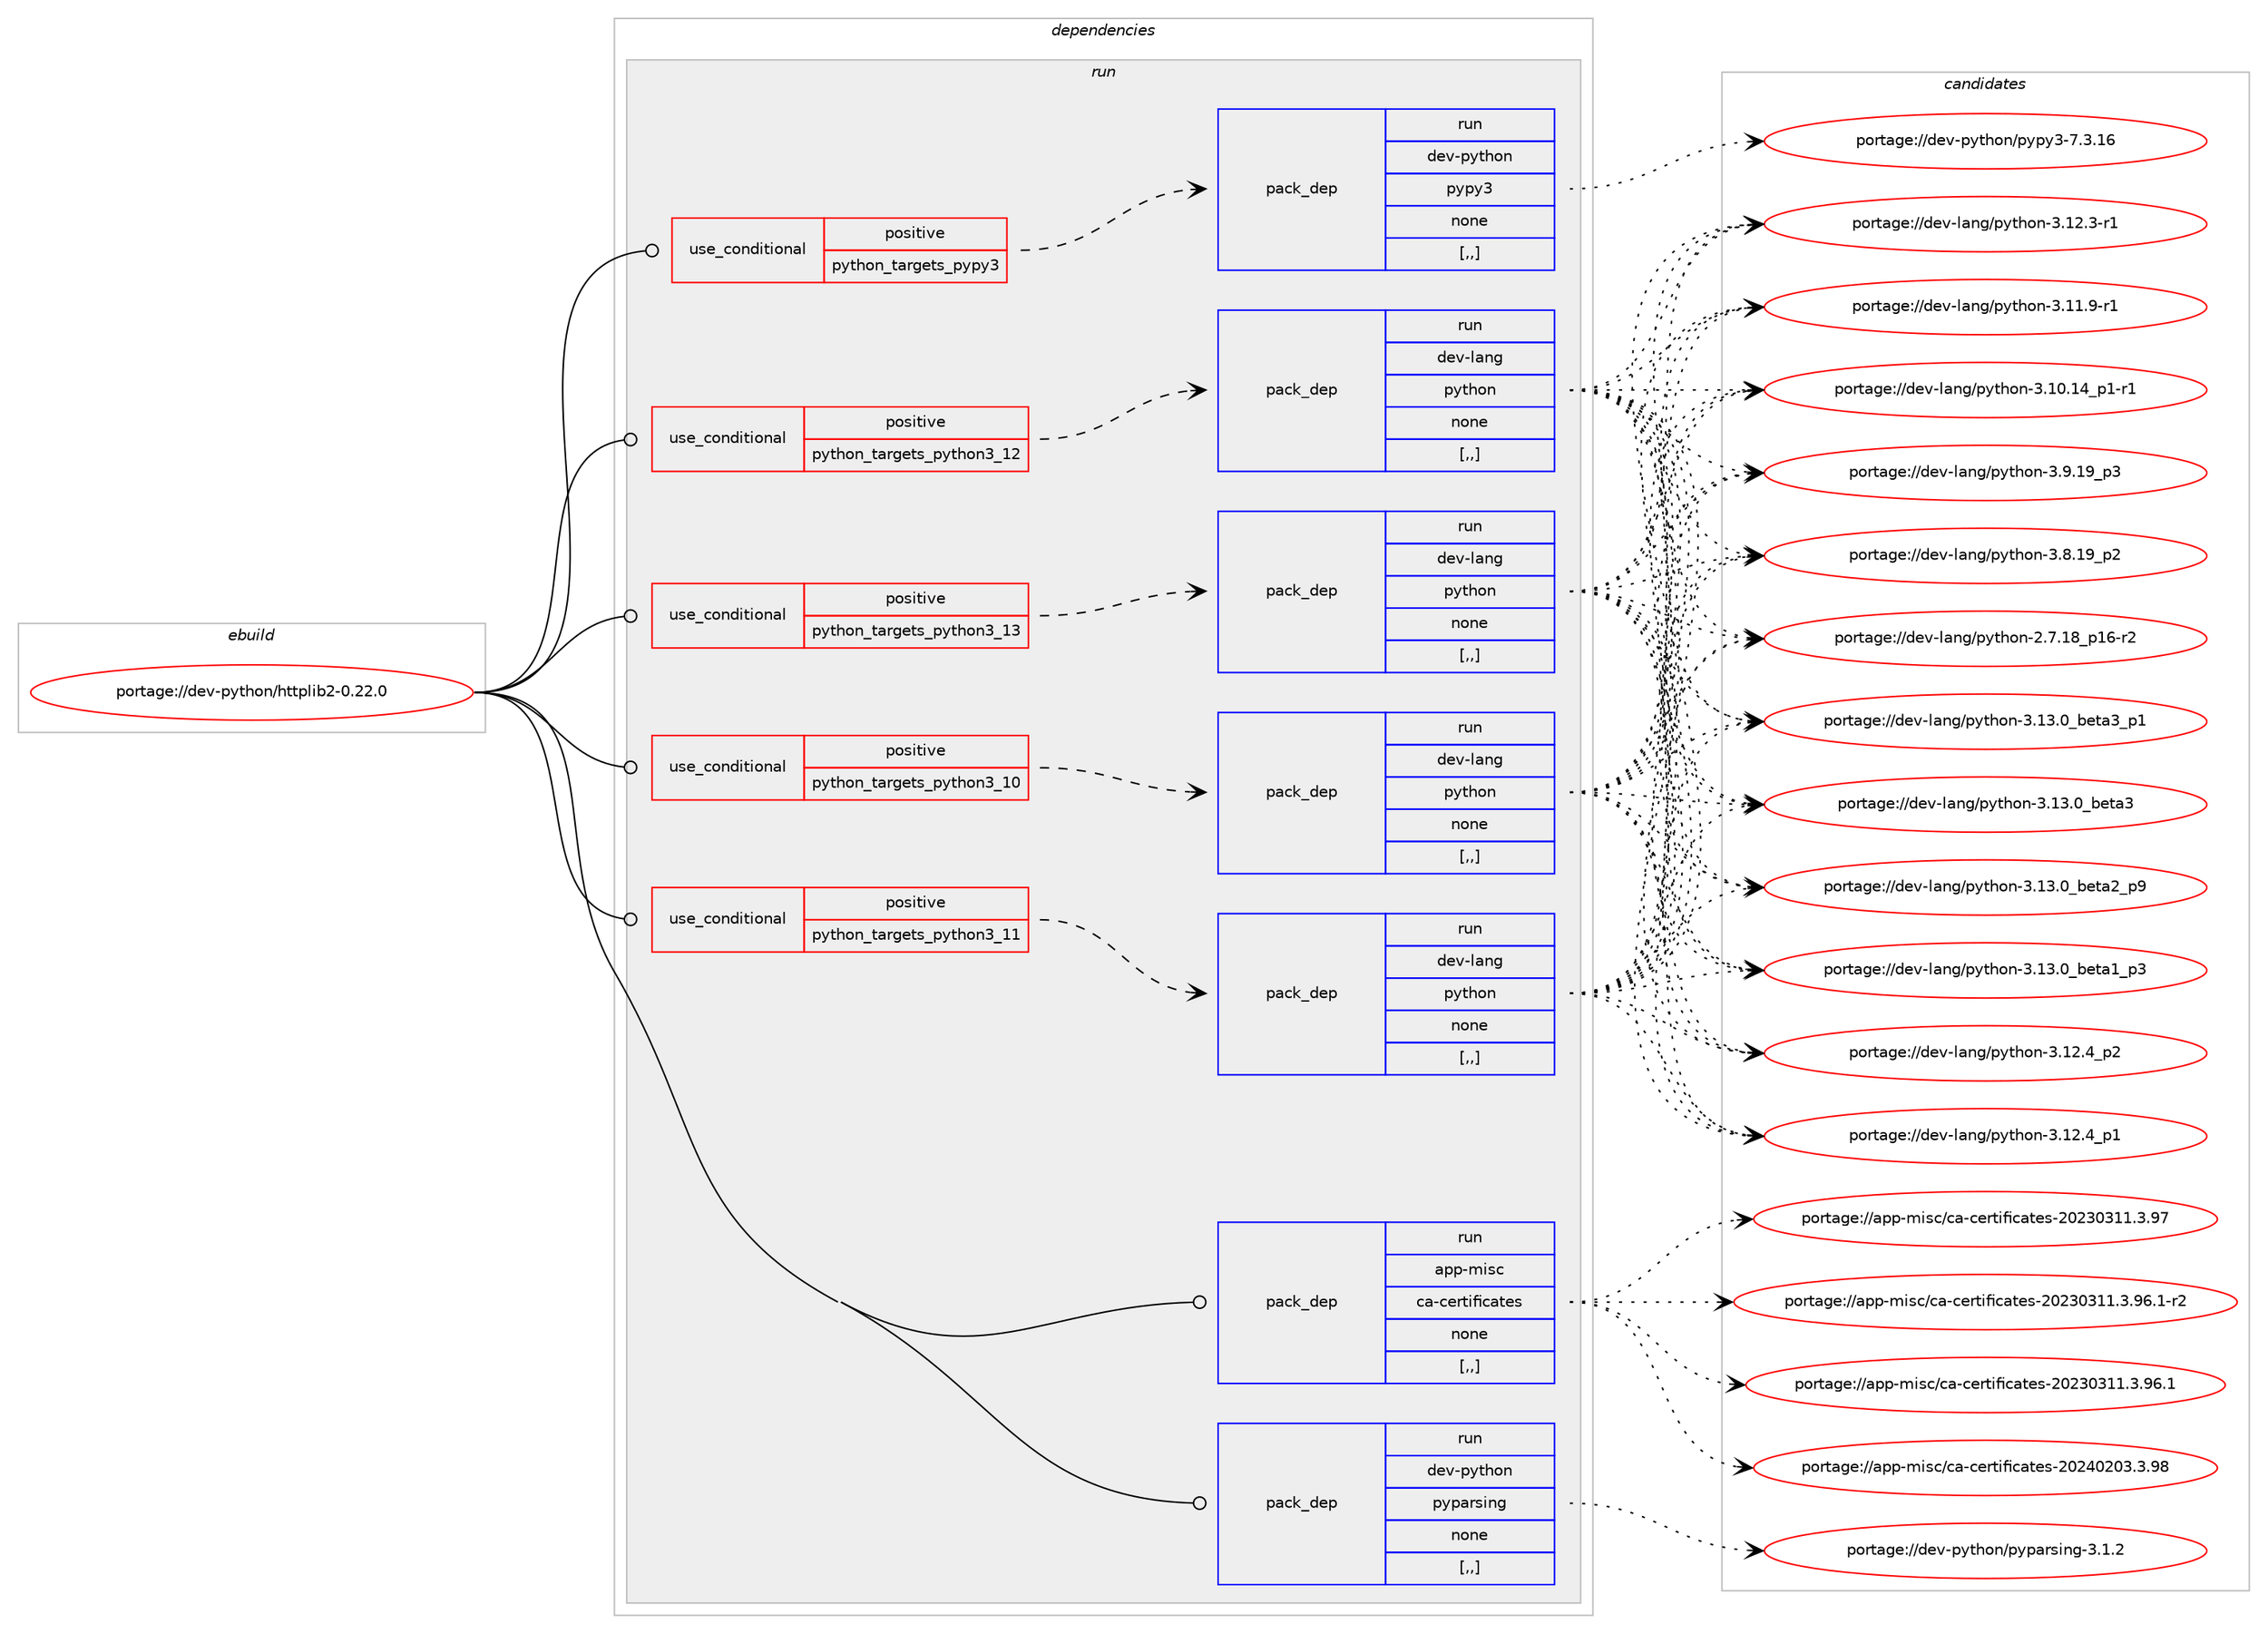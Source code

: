 digraph prolog {

# *************
# Graph options
# *************

newrank=true;
concentrate=true;
compound=true;
graph [rankdir=LR,fontname=Helvetica,fontsize=10,ranksep=1.5];#, ranksep=2.5, nodesep=0.2];
edge  [arrowhead=vee];
node  [fontname=Helvetica,fontsize=10];

# **********
# The ebuild
# **********

subgraph cluster_leftcol {
color=gray;
label=<<i>ebuild</i>>;
id [label="portage://dev-python/httplib2-0.22.0", color=red, width=4, href="../dev-python/httplib2-0.22.0.svg"];
}

# ****************
# The dependencies
# ****************

subgraph cluster_midcol {
color=gray;
label=<<i>dependencies</i>>;
subgraph cluster_compile {
fillcolor="#eeeeee";
style=filled;
label=<<i>compile</i>>;
}
subgraph cluster_compileandrun {
fillcolor="#eeeeee";
style=filled;
label=<<i>compile and run</i>>;
}
subgraph cluster_run {
fillcolor="#eeeeee";
style=filled;
label=<<i>run</i>>;
subgraph cond33228 {
dependency147240 [label=<<TABLE BORDER="0" CELLBORDER="1" CELLSPACING="0" CELLPADDING="4"><TR><TD ROWSPAN="3" CELLPADDING="10">use_conditional</TD></TR><TR><TD>positive</TD></TR><TR><TD>python_targets_pypy3</TD></TR></TABLE>>, shape=none, color=red];
subgraph pack112763 {
dependency147241 [label=<<TABLE BORDER="0" CELLBORDER="1" CELLSPACING="0" CELLPADDING="4" WIDTH="220"><TR><TD ROWSPAN="6" CELLPADDING="30">pack_dep</TD></TR><TR><TD WIDTH="110">run</TD></TR><TR><TD>dev-python</TD></TR><TR><TD>pypy3</TD></TR><TR><TD>none</TD></TR><TR><TD>[,,]</TD></TR></TABLE>>, shape=none, color=blue];
}
dependency147240:e -> dependency147241:w [weight=20,style="dashed",arrowhead="vee"];
}
id:e -> dependency147240:w [weight=20,style="solid",arrowhead="odot"];
subgraph cond33229 {
dependency147242 [label=<<TABLE BORDER="0" CELLBORDER="1" CELLSPACING="0" CELLPADDING="4"><TR><TD ROWSPAN="3" CELLPADDING="10">use_conditional</TD></TR><TR><TD>positive</TD></TR><TR><TD>python_targets_python3_10</TD></TR></TABLE>>, shape=none, color=red];
subgraph pack112764 {
dependency147243 [label=<<TABLE BORDER="0" CELLBORDER="1" CELLSPACING="0" CELLPADDING="4" WIDTH="220"><TR><TD ROWSPAN="6" CELLPADDING="30">pack_dep</TD></TR><TR><TD WIDTH="110">run</TD></TR><TR><TD>dev-lang</TD></TR><TR><TD>python</TD></TR><TR><TD>none</TD></TR><TR><TD>[,,]</TD></TR></TABLE>>, shape=none, color=blue];
}
dependency147242:e -> dependency147243:w [weight=20,style="dashed",arrowhead="vee"];
}
id:e -> dependency147242:w [weight=20,style="solid",arrowhead="odot"];
subgraph cond33230 {
dependency147244 [label=<<TABLE BORDER="0" CELLBORDER="1" CELLSPACING="0" CELLPADDING="4"><TR><TD ROWSPAN="3" CELLPADDING="10">use_conditional</TD></TR><TR><TD>positive</TD></TR><TR><TD>python_targets_python3_11</TD></TR></TABLE>>, shape=none, color=red];
subgraph pack112765 {
dependency147245 [label=<<TABLE BORDER="0" CELLBORDER="1" CELLSPACING="0" CELLPADDING="4" WIDTH="220"><TR><TD ROWSPAN="6" CELLPADDING="30">pack_dep</TD></TR><TR><TD WIDTH="110">run</TD></TR><TR><TD>dev-lang</TD></TR><TR><TD>python</TD></TR><TR><TD>none</TD></TR><TR><TD>[,,]</TD></TR></TABLE>>, shape=none, color=blue];
}
dependency147244:e -> dependency147245:w [weight=20,style="dashed",arrowhead="vee"];
}
id:e -> dependency147244:w [weight=20,style="solid",arrowhead="odot"];
subgraph cond33231 {
dependency147246 [label=<<TABLE BORDER="0" CELLBORDER="1" CELLSPACING="0" CELLPADDING="4"><TR><TD ROWSPAN="3" CELLPADDING="10">use_conditional</TD></TR><TR><TD>positive</TD></TR><TR><TD>python_targets_python3_12</TD></TR></TABLE>>, shape=none, color=red];
subgraph pack112766 {
dependency147247 [label=<<TABLE BORDER="0" CELLBORDER="1" CELLSPACING="0" CELLPADDING="4" WIDTH="220"><TR><TD ROWSPAN="6" CELLPADDING="30">pack_dep</TD></TR><TR><TD WIDTH="110">run</TD></TR><TR><TD>dev-lang</TD></TR><TR><TD>python</TD></TR><TR><TD>none</TD></TR><TR><TD>[,,]</TD></TR></TABLE>>, shape=none, color=blue];
}
dependency147246:e -> dependency147247:w [weight=20,style="dashed",arrowhead="vee"];
}
id:e -> dependency147246:w [weight=20,style="solid",arrowhead="odot"];
subgraph cond33232 {
dependency147248 [label=<<TABLE BORDER="0" CELLBORDER="1" CELLSPACING="0" CELLPADDING="4"><TR><TD ROWSPAN="3" CELLPADDING="10">use_conditional</TD></TR><TR><TD>positive</TD></TR><TR><TD>python_targets_python3_13</TD></TR></TABLE>>, shape=none, color=red];
subgraph pack112767 {
dependency147249 [label=<<TABLE BORDER="0" CELLBORDER="1" CELLSPACING="0" CELLPADDING="4" WIDTH="220"><TR><TD ROWSPAN="6" CELLPADDING="30">pack_dep</TD></TR><TR><TD WIDTH="110">run</TD></TR><TR><TD>dev-lang</TD></TR><TR><TD>python</TD></TR><TR><TD>none</TD></TR><TR><TD>[,,]</TD></TR></TABLE>>, shape=none, color=blue];
}
dependency147248:e -> dependency147249:w [weight=20,style="dashed",arrowhead="vee"];
}
id:e -> dependency147248:w [weight=20,style="solid",arrowhead="odot"];
subgraph pack112768 {
dependency147250 [label=<<TABLE BORDER="0" CELLBORDER="1" CELLSPACING="0" CELLPADDING="4" WIDTH="220"><TR><TD ROWSPAN="6" CELLPADDING="30">pack_dep</TD></TR><TR><TD WIDTH="110">run</TD></TR><TR><TD>app-misc</TD></TR><TR><TD>ca-certificates</TD></TR><TR><TD>none</TD></TR><TR><TD>[,,]</TD></TR></TABLE>>, shape=none, color=blue];
}
id:e -> dependency147250:w [weight=20,style="solid",arrowhead="odot"];
subgraph pack112769 {
dependency147251 [label=<<TABLE BORDER="0" CELLBORDER="1" CELLSPACING="0" CELLPADDING="4" WIDTH="220"><TR><TD ROWSPAN="6" CELLPADDING="30">pack_dep</TD></TR><TR><TD WIDTH="110">run</TD></TR><TR><TD>dev-python</TD></TR><TR><TD>pyparsing</TD></TR><TR><TD>none</TD></TR><TR><TD>[,,]</TD></TR></TABLE>>, shape=none, color=blue];
}
id:e -> dependency147251:w [weight=20,style="solid",arrowhead="odot"];
}
}

# **************
# The candidates
# **************

subgraph cluster_choices {
rank=same;
color=gray;
label=<<i>candidates</i>>;

subgraph choice112763 {
color=black;
nodesep=1;
choice10010111845112121116104111110471121211121215145554651464954 [label="portage://dev-python/pypy3-7.3.16", color=red, width=4,href="../dev-python/pypy3-7.3.16.svg"];
dependency147241:e -> choice10010111845112121116104111110471121211121215145554651464954:w [style=dotted,weight="100"];
}
subgraph choice112764 {
color=black;
nodesep=1;
choice10010111845108971101034711212111610411111045514649514648959810111697519511249 [label="portage://dev-lang/python-3.13.0_beta3_p1", color=red, width=4,href="../dev-lang/python-3.13.0_beta3_p1.svg"];
choice1001011184510897110103471121211161041111104551464951464895981011169751 [label="portage://dev-lang/python-3.13.0_beta3", color=red, width=4,href="../dev-lang/python-3.13.0_beta3.svg"];
choice10010111845108971101034711212111610411111045514649514648959810111697509511257 [label="portage://dev-lang/python-3.13.0_beta2_p9", color=red, width=4,href="../dev-lang/python-3.13.0_beta2_p9.svg"];
choice10010111845108971101034711212111610411111045514649514648959810111697499511251 [label="portage://dev-lang/python-3.13.0_beta1_p3", color=red, width=4,href="../dev-lang/python-3.13.0_beta1_p3.svg"];
choice100101118451089711010347112121116104111110455146495046529511250 [label="portage://dev-lang/python-3.12.4_p2", color=red, width=4,href="../dev-lang/python-3.12.4_p2.svg"];
choice100101118451089711010347112121116104111110455146495046529511249 [label="portage://dev-lang/python-3.12.4_p1", color=red, width=4,href="../dev-lang/python-3.12.4_p1.svg"];
choice100101118451089711010347112121116104111110455146495046514511449 [label="portage://dev-lang/python-3.12.3-r1", color=red, width=4,href="../dev-lang/python-3.12.3-r1.svg"];
choice100101118451089711010347112121116104111110455146494946574511449 [label="portage://dev-lang/python-3.11.9-r1", color=red, width=4,href="../dev-lang/python-3.11.9-r1.svg"];
choice100101118451089711010347112121116104111110455146494846495295112494511449 [label="portage://dev-lang/python-3.10.14_p1-r1", color=red, width=4,href="../dev-lang/python-3.10.14_p1-r1.svg"];
choice100101118451089711010347112121116104111110455146574649579511251 [label="portage://dev-lang/python-3.9.19_p3", color=red, width=4,href="../dev-lang/python-3.9.19_p3.svg"];
choice100101118451089711010347112121116104111110455146564649579511250 [label="portage://dev-lang/python-3.8.19_p2", color=red, width=4,href="../dev-lang/python-3.8.19_p2.svg"];
choice100101118451089711010347112121116104111110455046554649569511249544511450 [label="portage://dev-lang/python-2.7.18_p16-r2", color=red, width=4,href="../dev-lang/python-2.7.18_p16-r2.svg"];
dependency147243:e -> choice10010111845108971101034711212111610411111045514649514648959810111697519511249:w [style=dotted,weight="100"];
dependency147243:e -> choice1001011184510897110103471121211161041111104551464951464895981011169751:w [style=dotted,weight="100"];
dependency147243:e -> choice10010111845108971101034711212111610411111045514649514648959810111697509511257:w [style=dotted,weight="100"];
dependency147243:e -> choice10010111845108971101034711212111610411111045514649514648959810111697499511251:w [style=dotted,weight="100"];
dependency147243:e -> choice100101118451089711010347112121116104111110455146495046529511250:w [style=dotted,weight="100"];
dependency147243:e -> choice100101118451089711010347112121116104111110455146495046529511249:w [style=dotted,weight="100"];
dependency147243:e -> choice100101118451089711010347112121116104111110455146495046514511449:w [style=dotted,weight="100"];
dependency147243:e -> choice100101118451089711010347112121116104111110455146494946574511449:w [style=dotted,weight="100"];
dependency147243:e -> choice100101118451089711010347112121116104111110455146494846495295112494511449:w [style=dotted,weight="100"];
dependency147243:e -> choice100101118451089711010347112121116104111110455146574649579511251:w [style=dotted,weight="100"];
dependency147243:e -> choice100101118451089711010347112121116104111110455146564649579511250:w [style=dotted,weight="100"];
dependency147243:e -> choice100101118451089711010347112121116104111110455046554649569511249544511450:w [style=dotted,weight="100"];
}
subgraph choice112765 {
color=black;
nodesep=1;
choice10010111845108971101034711212111610411111045514649514648959810111697519511249 [label="portage://dev-lang/python-3.13.0_beta3_p1", color=red, width=4,href="../dev-lang/python-3.13.0_beta3_p1.svg"];
choice1001011184510897110103471121211161041111104551464951464895981011169751 [label="portage://dev-lang/python-3.13.0_beta3", color=red, width=4,href="../dev-lang/python-3.13.0_beta3.svg"];
choice10010111845108971101034711212111610411111045514649514648959810111697509511257 [label="portage://dev-lang/python-3.13.0_beta2_p9", color=red, width=4,href="../dev-lang/python-3.13.0_beta2_p9.svg"];
choice10010111845108971101034711212111610411111045514649514648959810111697499511251 [label="portage://dev-lang/python-3.13.0_beta1_p3", color=red, width=4,href="../dev-lang/python-3.13.0_beta1_p3.svg"];
choice100101118451089711010347112121116104111110455146495046529511250 [label="portage://dev-lang/python-3.12.4_p2", color=red, width=4,href="../dev-lang/python-3.12.4_p2.svg"];
choice100101118451089711010347112121116104111110455146495046529511249 [label="portage://dev-lang/python-3.12.4_p1", color=red, width=4,href="../dev-lang/python-3.12.4_p1.svg"];
choice100101118451089711010347112121116104111110455146495046514511449 [label="portage://dev-lang/python-3.12.3-r1", color=red, width=4,href="../dev-lang/python-3.12.3-r1.svg"];
choice100101118451089711010347112121116104111110455146494946574511449 [label="portage://dev-lang/python-3.11.9-r1", color=red, width=4,href="../dev-lang/python-3.11.9-r1.svg"];
choice100101118451089711010347112121116104111110455146494846495295112494511449 [label="portage://dev-lang/python-3.10.14_p1-r1", color=red, width=4,href="../dev-lang/python-3.10.14_p1-r1.svg"];
choice100101118451089711010347112121116104111110455146574649579511251 [label="portage://dev-lang/python-3.9.19_p3", color=red, width=4,href="../dev-lang/python-3.9.19_p3.svg"];
choice100101118451089711010347112121116104111110455146564649579511250 [label="portage://dev-lang/python-3.8.19_p2", color=red, width=4,href="../dev-lang/python-3.8.19_p2.svg"];
choice100101118451089711010347112121116104111110455046554649569511249544511450 [label="portage://dev-lang/python-2.7.18_p16-r2", color=red, width=4,href="../dev-lang/python-2.7.18_p16-r2.svg"];
dependency147245:e -> choice10010111845108971101034711212111610411111045514649514648959810111697519511249:w [style=dotted,weight="100"];
dependency147245:e -> choice1001011184510897110103471121211161041111104551464951464895981011169751:w [style=dotted,weight="100"];
dependency147245:e -> choice10010111845108971101034711212111610411111045514649514648959810111697509511257:w [style=dotted,weight="100"];
dependency147245:e -> choice10010111845108971101034711212111610411111045514649514648959810111697499511251:w [style=dotted,weight="100"];
dependency147245:e -> choice100101118451089711010347112121116104111110455146495046529511250:w [style=dotted,weight="100"];
dependency147245:e -> choice100101118451089711010347112121116104111110455146495046529511249:w [style=dotted,weight="100"];
dependency147245:e -> choice100101118451089711010347112121116104111110455146495046514511449:w [style=dotted,weight="100"];
dependency147245:e -> choice100101118451089711010347112121116104111110455146494946574511449:w [style=dotted,weight="100"];
dependency147245:e -> choice100101118451089711010347112121116104111110455146494846495295112494511449:w [style=dotted,weight="100"];
dependency147245:e -> choice100101118451089711010347112121116104111110455146574649579511251:w [style=dotted,weight="100"];
dependency147245:e -> choice100101118451089711010347112121116104111110455146564649579511250:w [style=dotted,weight="100"];
dependency147245:e -> choice100101118451089711010347112121116104111110455046554649569511249544511450:w [style=dotted,weight="100"];
}
subgraph choice112766 {
color=black;
nodesep=1;
choice10010111845108971101034711212111610411111045514649514648959810111697519511249 [label="portage://dev-lang/python-3.13.0_beta3_p1", color=red, width=4,href="../dev-lang/python-3.13.0_beta3_p1.svg"];
choice1001011184510897110103471121211161041111104551464951464895981011169751 [label="portage://dev-lang/python-3.13.0_beta3", color=red, width=4,href="../dev-lang/python-3.13.0_beta3.svg"];
choice10010111845108971101034711212111610411111045514649514648959810111697509511257 [label="portage://dev-lang/python-3.13.0_beta2_p9", color=red, width=4,href="../dev-lang/python-3.13.0_beta2_p9.svg"];
choice10010111845108971101034711212111610411111045514649514648959810111697499511251 [label="portage://dev-lang/python-3.13.0_beta1_p3", color=red, width=4,href="../dev-lang/python-3.13.0_beta1_p3.svg"];
choice100101118451089711010347112121116104111110455146495046529511250 [label="portage://dev-lang/python-3.12.4_p2", color=red, width=4,href="../dev-lang/python-3.12.4_p2.svg"];
choice100101118451089711010347112121116104111110455146495046529511249 [label="portage://dev-lang/python-3.12.4_p1", color=red, width=4,href="../dev-lang/python-3.12.4_p1.svg"];
choice100101118451089711010347112121116104111110455146495046514511449 [label="portage://dev-lang/python-3.12.3-r1", color=red, width=4,href="../dev-lang/python-3.12.3-r1.svg"];
choice100101118451089711010347112121116104111110455146494946574511449 [label="portage://dev-lang/python-3.11.9-r1", color=red, width=4,href="../dev-lang/python-3.11.9-r1.svg"];
choice100101118451089711010347112121116104111110455146494846495295112494511449 [label="portage://dev-lang/python-3.10.14_p1-r1", color=red, width=4,href="../dev-lang/python-3.10.14_p1-r1.svg"];
choice100101118451089711010347112121116104111110455146574649579511251 [label="portage://dev-lang/python-3.9.19_p3", color=red, width=4,href="../dev-lang/python-3.9.19_p3.svg"];
choice100101118451089711010347112121116104111110455146564649579511250 [label="portage://dev-lang/python-3.8.19_p2", color=red, width=4,href="../dev-lang/python-3.8.19_p2.svg"];
choice100101118451089711010347112121116104111110455046554649569511249544511450 [label="portage://dev-lang/python-2.7.18_p16-r2", color=red, width=4,href="../dev-lang/python-2.7.18_p16-r2.svg"];
dependency147247:e -> choice10010111845108971101034711212111610411111045514649514648959810111697519511249:w [style=dotted,weight="100"];
dependency147247:e -> choice1001011184510897110103471121211161041111104551464951464895981011169751:w [style=dotted,weight="100"];
dependency147247:e -> choice10010111845108971101034711212111610411111045514649514648959810111697509511257:w [style=dotted,weight="100"];
dependency147247:e -> choice10010111845108971101034711212111610411111045514649514648959810111697499511251:w [style=dotted,weight="100"];
dependency147247:e -> choice100101118451089711010347112121116104111110455146495046529511250:w [style=dotted,weight="100"];
dependency147247:e -> choice100101118451089711010347112121116104111110455146495046529511249:w [style=dotted,weight="100"];
dependency147247:e -> choice100101118451089711010347112121116104111110455146495046514511449:w [style=dotted,weight="100"];
dependency147247:e -> choice100101118451089711010347112121116104111110455146494946574511449:w [style=dotted,weight="100"];
dependency147247:e -> choice100101118451089711010347112121116104111110455146494846495295112494511449:w [style=dotted,weight="100"];
dependency147247:e -> choice100101118451089711010347112121116104111110455146574649579511251:w [style=dotted,weight="100"];
dependency147247:e -> choice100101118451089711010347112121116104111110455146564649579511250:w [style=dotted,weight="100"];
dependency147247:e -> choice100101118451089711010347112121116104111110455046554649569511249544511450:w [style=dotted,weight="100"];
}
subgraph choice112767 {
color=black;
nodesep=1;
choice10010111845108971101034711212111610411111045514649514648959810111697519511249 [label="portage://dev-lang/python-3.13.0_beta3_p1", color=red, width=4,href="../dev-lang/python-3.13.0_beta3_p1.svg"];
choice1001011184510897110103471121211161041111104551464951464895981011169751 [label="portage://dev-lang/python-3.13.0_beta3", color=red, width=4,href="../dev-lang/python-3.13.0_beta3.svg"];
choice10010111845108971101034711212111610411111045514649514648959810111697509511257 [label="portage://dev-lang/python-3.13.0_beta2_p9", color=red, width=4,href="../dev-lang/python-3.13.0_beta2_p9.svg"];
choice10010111845108971101034711212111610411111045514649514648959810111697499511251 [label="portage://dev-lang/python-3.13.0_beta1_p3", color=red, width=4,href="../dev-lang/python-3.13.0_beta1_p3.svg"];
choice100101118451089711010347112121116104111110455146495046529511250 [label="portage://dev-lang/python-3.12.4_p2", color=red, width=4,href="../dev-lang/python-3.12.4_p2.svg"];
choice100101118451089711010347112121116104111110455146495046529511249 [label="portage://dev-lang/python-3.12.4_p1", color=red, width=4,href="../dev-lang/python-3.12.4_p1.svg"];
choice100101118451089711010347112121116104111110455146495046514511449 [label="portage://dev-lang/python-3.12.3-r1", color=red, width=4,href="../dev-lang/python-3.12.3-r1.svg"];
choice100101118451089711010347112121116104111110455146494946574511449 [label="portage://dev-lang/python-3.11.9-r1", color=red, width=4,href="../dev-lang/python-3.11.9-r1.svg"];
choice100101118451089711010347112121116104111110455146494846495295112494511449 [label="portage://dev-lang/python-3.10.14_p1-r1", color=red, width=4,href="../dev-lang/python-3.10.14_p1-r1.svg"];
choice100101118451089711010347112121116104111110455146574649579511251 [label="portage://dev-lang/python-3.9.19_p3", color=red, width=4,href="../dev-lang/python-3.9.19_p3.svg"];
choice100101118451089711010347112121116104111110455146564649579511250 [label="portage://dev-lang/python-3.8.19_p2", color=red, width=4,href="../dev-lang/python-3.8.19_p2.svg"];
choice100101118451089711010347112121116104111110455046554649569511249544511450 [label="portage://dev-lang/python-2.7.18_p16-r2", color=red, width=4,href="../dev-lang/python-2.7.18_p16-r2.svg"];
dependency147249:e -> choice10010111845108971101034711212111610411111045514649514648959810111697519511249:w [style=dotted,weight="100"];
dependency147249:e -> choice1001011184510897110103471121211161041111104551464951464895981011169751:w [style=dotted,weight="100"];
dependency147249:e -> choice10010111845108971101034711212111610411111045514649514648959810111697509511257:w [style=dotted,weight="100"];
dependency147249:e -> choice10010111845108971101034711212111610411111045514649514648959810111697499511251:w [style=dotted,weight="100"];
dependency147249:e -> choice100101118451089711010347112121116104111110455146495046529511250:w [style=dotted,weight="100"];
dependency147249:e -> choice100101118451089711010347112121116104111110455146495046529511249:w [style=dotted,weight="100"];
dependency147249:e -> choice100101118451089711010347112121116104111110455146495046514511449:w [style=dotted,weight="100"];
dependency147249:e -> choice100101118451089711010347112121116104111110455146494946574511449:w [style=dotted,weight="100"];
dependency147249:e -> choice100101118451089711010347112121116104111110455146494846495295112494511449:w [style=dotted,weight="100"];
dependency147249:e -> choice100101118451089711010347112121116104111110455146574649579511251:w [style=dotted,weight="100"];
dependency147249:e -> choice100101118451089711010347112121116104111110455146564649579511250:w [style=dotted,weight="100"];
dependency147249:e -> choice100101118451089711010347112121116104111110455046554649569511249544511450:w [style=dotted,weight="100"];
}
subgraph choice112768 {
color=black;
nodesep=1;
choice971121124510910511599479997459910111411610510210599971161011154550485052485048514651465756 [label="portage://app-misc/ca-certificates-20240203.3.98", color=red, width=4,href="../app-misc/ca-certificates-20240203.3.98.svg"];
choice971121124510910511599479997459910111411610510210599971161011154550485051485149494651465755 [label="portage://app-misc/ca-certificates-20230311.3.97", color=red, width=4,href="../app-misc/ca-certificates-20230311.3.97.svg"];
choice97112112451091051159947999745991011141161051021059997116101115455048505148514949465146575446494511450 [label="portage://app-misc/ca-certificates-20230311.3.96.1-r2", color=red, width=4,href="../app-misc/ca-certificates-20230311.3.96.1-r2.svg"];
choice9711211245109105115994799974599101114116105102105999711610111545504850514851494946514657544649 [label="portage://app-misc/ca-certificates-20230311.3.96.1", color=red, width=4,href="../app-misc/ca-certificates-20230311.3.96.1.svg"];
dependency147250:e -> choice971121124510910511599479997459910111411610510210599971161011154550485052485048514651465756:w [style=dotted,weight="100"];
dependency147250:e -> choice971121124510910511599479997459910111411610510210599971161011154550485051485149494651465755:w [style=dotted,weight="100"];
dependency147250:e -> choice97112112451091051159947999745991011141161051021059997116101115455048505148514949465146575446494511450:w [style=dotted,weight="100"];
dependency147250:e -> choice9711211245109105115994799974599101114116105102105999711610111545504850514851494946514657544649:w [style=dotted,weight="100"];
}
subgraph choice112769 {
color=black;
nodesep=1;
choice100101118451121211161041111104711212111297114115105110103455146494650 [label="portage://dev-python/pyparsing-3.1.2", color=red, width=4,href="../dev-python/pyparsing-3.1.2.svg"];
dependency147251:e -> choice100101118451121211161041111104711212111297114115105110103455146494650:w [style=dotted,weight="100"];
}
}

}
